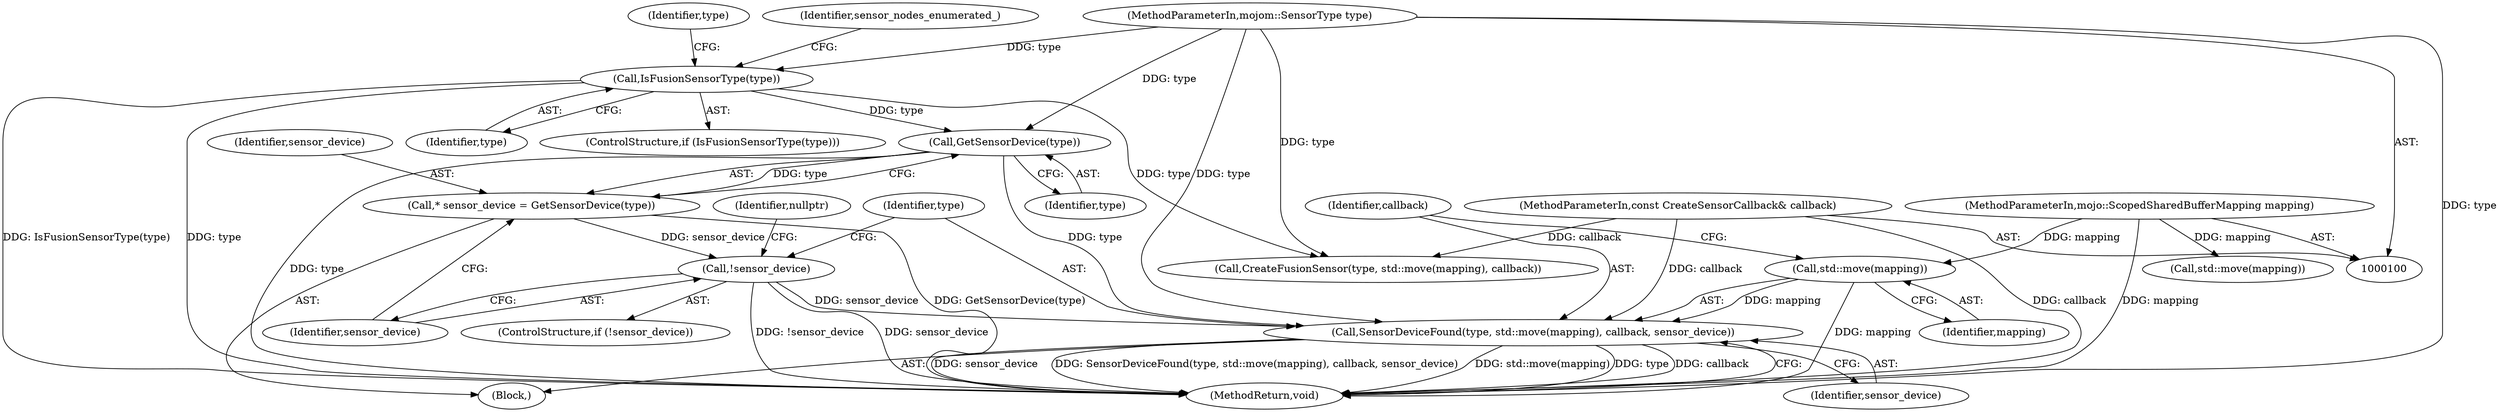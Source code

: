 digraph "1_Chrome_c0c8978849ac57e4ecd613ddc8ff7852a2054734_25@pointer" {
"1000152" [label="(Call,SensorDeviceFound(type, std::move(mapping), callback, sensor_device))"];
"1000143" [label="(Call,GetSensorDevice(type))"];
"1000112" [label="(Call,IsFusionSensorType(type))"];
"1000101" [label="(MethodParameterIn,mojom::SensorType type)"];
"1000154" [label="(Call,std::move(mapping))"];
"1000102" [label="(MethodParameterIn,mojo::ScopedSharedBufferMapping mapping)"];
"1000103" [label="(MethodParameterIn,const CreateSensorCallback& callback)"];
"1000146" [label="(Call,!sensor_device)"];
"1000141" [label="(Call,* sensor_device = GetSensorDevice(type))"];
"1000142" [label="(Identifier,sensor_device)"];
"1000111" [label="(ControlStructure,if (IsFusionSensorType(type)))"];
"1000158" [label="(MethodReturn,void)"];
"1000113" [label="(Identifier,type)"];
"1000156" [label="(Identifier,callback)"];
"1000143" [label="(Call,GetSensorDevice(type))"];
"1000103" [label="(MethodParameterIn,const CreateSensorCallback& callback)"];
"1000157" [label="(Identifier,sensor_device)"];
"1000115" [label="(Call,CreateFusionSensor(type, std::move(mapping), callback))"];
"1000155" [label="(Identifier,mapping)"];
"1000104" [label="(Block,)"];
"1000144" [label="(Identifier,type)"];
"1000102" [label="(MethodParameterIn,mojo::ScopedSharedBufferMapping mapping)"];
"1000153" [label="(Identifier,type)"];
"1000147" [label="(Identifier,sensor_device)"];
"1000117" [label="(Call,std::move(mapping))"];
"1000141" [label="(Call,* sensor_device = GetSensorDevice(type))"];
"1000150" [label="(Identifier,nullptr)"];
"1000123" [label="(Identifier,sensor_nodes_enumerated_)"];
"1000116" [label="(Identifier,type)"];
"1000152" [label="(Call,SensorDeviceFound(type, std::move(mapping), callback, sensor_device))"];
"1000112" [label="(Call,IsFusionSensorType(type))"];
"1000146" [label="(Call,!sensor_device)"];
"1000101" [label="(MethodParameterIn,mojom::SensorType type)"];
"1000154" [label="(Call,std::move(mapping))"];
"1000145" [label="(ControlStructure,if (!sensor_device))"];
"1000152" -> "1000104"  [label="AST: "];
"1000152" -> "1000157"  [label="CFG: "];
"1000153" -> "1000152"  [label="AST: "];
"1000154" -> "1000152"  [label="AST: "];
"1000156" -> "1000152"  [label="AST: "];
"1000157" -> "1000152"  [label="AST: "];
"1000158" -> "1000152"  [label="CFG: "];
"1000152" -> "1000158"  [label="DDG: sensor_device"];
"1000152" -> "1000158"  [label="DDG: SensorDeviceFound(type, std::move(mapping), callback, sensor_device)"];
"1000152" -> "1000158"  [label="DDG: std::move(mapping)"];
"1000152" -> "1000158"  [label="DDG: type"];
"1000152" -> "1000158"  [label="DDG: callback"];
"1000143" -> "1000152"  [label="DDG: type"];
"1000101" -> "1000152"  [label="DDG: type"];
"1000154" -> "1000152"  [label="DDG: mapping"];
"1000103" -> "1000152"  [label="DDG: callback"];
"1000146" -> "1000152"  [label="DDG: sensor_device"];
"1000143" -> "1000141"  [label="AST: "];
"1000143" -> "1000144"  [label="CFG: "];
"1000144" -> "1000143"  [label="AST: "];
"1000141" -> "1000143"  [label="CFG: "];
"1000143" -> "1000158"  [label="DDG: type"];
"1000143" -> "1000141"  [label="DDG: type"];
"1000112" -> "1000143"  [label="DDG: type"];
"1000101" -> "1000143"  [label="DDG: type"];
"1000112" -> "1000111"  [label="AST: "];
"1000112" -> "1000113"  [label="CFG: "];
"1000113" -> "1000112"  [label="AST: "];
"1000116" -> "1000112"  [label="CFG: "];
"1000123" -> "1000112"  [label="CFG: "];
"1000112" -> "1000158"  [label="DDG: IsFusionSensorType(type)"];
"1000112" -> "1000158"  [label="DDG: type"];
"1000101" -> "1000112"  [label="DDG: type"];
"1000112" -> "1000115"  [label="DDG: type"];
"1000101" -> "1000100"  [label="AST: "];
"1000101" -> "1000158"  [label="DDG: type"];
"1000101" -> "1000115"  [label="DDG: type"];
"1000154" -> "1000155"  [label="CFG: "];
"1000155" -> "1000154"  [label="AST: "];
"1000156" -> "1000154"  [label="CFG: "];
"1000154" -> "1000158"  [label="DDG: mapping"];
"1000102" -> "1000154"  [label="DDG: mapping"];
"1000102" -> "1000100"  [label="AST: "];
"1000102" -> "1000158"  [label="DDG: mapping"];
"1000102" -> "1000117"  [label="DDG: mapping"];
"1000103" -> "1000100"  [label="AST: "];
"1000103" -> "1000158"  [label="DDG: callback"];
"1000103" -> "1000115"  [label="DDG: callback"];
"1000146" -> "1000145"  [label="AST: "];
"1000146" -> "1000147"  [label="CFG: "];
"1000147" -> "1000146"  [label="AST: "];
"1000150" -> "1000146"  [label="CFG: "];
"1000153" -> "1000146"  [label="CFG: "];
"1000146" -> "1000158"  [label="DDG: !sensor_device"];
"1000146" -> "1000158"  [label="DDG: sensor_device"];
"1000141" -> "1000146"  [label="DDG: sensor_device"];
"1000141" -> "1000104"  [label="AST: "];
"1000142" -> "1000141"  [label="AST: "];
"1000147" -> "1000141"  [label="CFG: "];
"1000141" -> "1000158"  [label="DDG: GetSensorDevice(type)"];
}
